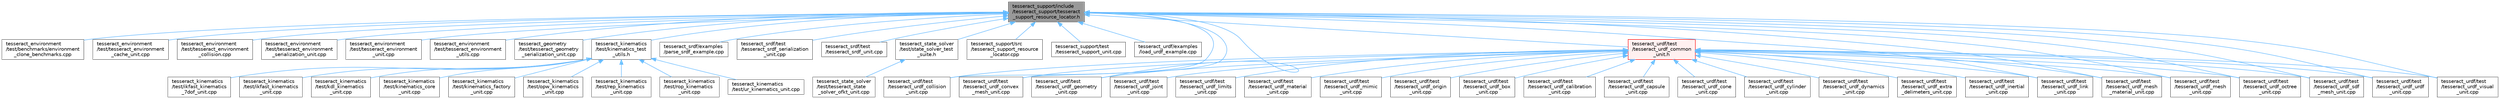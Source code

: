 digraph "tesseract_support/include/tesseract_support/tesseract_support_resource_locator.h"
{
 // LATEX_PDF_SIZE
  bgcolor="transparent";
  edge [fontname=Helvetica,fontsize=10,labelfontname=Helvetica,labelfontsize=10];
  node [fontname=Helvetica,fontsize=10,shape=box,height=0.2,width=0.4];
  Node1 [label="tesseract_support/include\l/tesseract_support/tesseract\l_support_resource_locator.h",height=0.2,width=0.4,color="gray40", fillcolor="grey60", style="filled", fontcolor="black",tooltip="Locate and retrieve resource data in tesseract_support."];
  Node1 -> Node2 [dir="back",color="steelblue1",style="solid"];
  Node2 [label="tesseract_environment\l/test/benchmarks/environment\l_clone_benchmarks.cpp",height=0.2,width=0.4,color="grey40", fillcolor="white", style="filled",URL="$de/d87/environment__clone__benchmarks_8cpp.html",tooltip=" "];
  Node1 -> Node3 [dir="back",color="steelblue1",style="solid"];
  Node3 [label="tesseract_environment\l/test/tesseract_environment\l_cache_unit.cpp",height=0.2,width=0.4,color="grey40", fillcolor="white", style="filled",URL="$d4/d61/tesseract__environment__cache__unit_8cpp.html",tooltip=" "];
  Node1 -> Node4 [dir="back",color="steelblue1",style="solid"];
  Node4 [label="tesseract_environment\l/test/tesseract_environment\l_collision.cpp",height=0.2,width=0.4,color="grey40", fillcolor="white", style="filled",URL="$d8/da4/tesseract__environment__collision_8cpp.html",tooltip=" "];
  Node1 -> Node5 [dir="back",color="steelblue1",style="solid"];
  Node5 [label="tesseract_environment\l/test/tesseract_environment\l_serialization_unit.cpp",height=0.2,width=0.4,color="grey40", fillcolor="white", style="filled",URL="$d9/de5/tesseract__environment__serialization__unit_8cpp.html",tooltip=" "];
  Node1 -> Node6 [dir="back",color="steelblue1",style="solid"];
  Node6 [label="tesseract_environment\l/test/tesseract_environment\l_unit.cpp",height=0.2,width=0.4,color="grey40", fillcolor="white", style="filled",URL="$d0/d5b/tesseract__environment__unit_8cpp.html",tooltip=" "];
  Node1 -> Node7 [dir="back",color="steelblue1",style="solid"];
  Node7 [label="tesseract_environment\l/test/tesseract_environment\l_utils.cpp",height=0.2,width=0.4,color="grey40", fillcolor="white", style="filled",URL="$df/d00/tesseract__environment__utils_8cpp.html",tooltip=" "];
  Node1 -> Node8 [dir="back",color="steelblue1",style="solid"];
  Node8 [label="tesseract_geometry\l/test/tesseract_geometry\l_serialization_unit.cpp",height=0.2,width=0.4,color="grey40", fillcolor="white", style="filled",URL="$d2/d49/tesseract__geometry__serialization__unit_8cpp.html",tooltip="Tests serialization of geometry."];
  Node1 -> Node9 [dir="back",color="steelblue1",style="solid"];
  Node9 [label="tesseract_kinematics\l/test/kinematics_test\l_utils.h",height=0.2,width=0.4,color="grey40", fillcolor="white", style="filled",URL="$d7/dcb/kinematics__test__utils_8h.html",tooltip=" "];
  Node9 -> Node10 [dir="back",color="steelblue1",style="solid"];
  Node10 [label="tesseract_kinematics\l/test/ikfast_kinematics\l_7dof_unit.cpp",height=0.2,width=0.4,color="grey40", fillcolor="white", style="filled",URL="$d8/db1/ikfast__kinematics__7dof__unit_8cpp.html",tooltip=" "];
  Node9 -> Node11 [dir="back",color="steelblue1",style="solid"];
  Node11 [label="tesseract_kinematics\l/test/ikfast_kinematics\l_unit.cpp",height=0.2,width=0.4,color="grey40", fillcolor="white", style="filled",URL="$d6/dd6/ikfast__kinematics__unit_8cpp.html",tooltip=" "];
  Node9 -> Node12 [dir="back",color="steelblue1",style="solid"];
  Node12 [label="tesseract_kinematics\l/test/kdl_kinematics\l_unit.cpp",height=0.2,width=0.4,color="grey40", fillcolor="white", style="filled",URL="$da/d94/kdl__kinematics__unit_8cpp.html",tooltip=" "];
  Node9 -> Node13 [dir="back",color="steelblue1",style="solid"];
  Node13 [label="tesseract_kinematics\l/test/kinematics_core\l_unit.cpp",height=0.2,width=0.4,color="grey40", fillcolor="white", style="filled",URL="$d4/d0f/kinematics__core__unit_8cpp.html",tooltip=" "];
  Node9 -> Node14 [dir="back",color="steelblue1",style="solid"];
  Node14 [label="tesseract_kinematics\l/test/kinematics_factory\l_unit.cpp",height=0.2,width=0.4,color="grey40", fillcolor="white", style="filled",URL="$d7/d1d/kinematics__factory__unit_8cpp.html",tooltip="Tesseract kinematics factory test."];
  Node9 -> Node15 [dir="back",color="steelblue1",style="solid"];
  Node15 [label="tesseract_kinematics\l/test/opw_kinematics\l_unit.cpp",height=0.2,width=0.4,color="grey40", fillcolor="white", style="filled",URL="$d6/d2e/opw__kinematics__unit_8cpp.html",tooltip="Tesseract opw kinematics test."];
  Node9 -> Node16 [dir="back",color="steelblue1",style="solid"];
  Node16 [label="tesseract_kinematics\l/test/rep_kinematics\l_unit.cpp",height=0.2,width=0.4,color="grey40", fillcolor="white", style="filled",URL="$d9/dee/rep__kinematics__unit_8cpp.html",tooltip=" "];
  Node9 -> Node17 [dir="back",color="steelblue1",style="solid"];
  Node17 [label="tesseract_kinematics\l/test/rop_kinematics\l_unit.cpp",height=0.2,width=0.4,color="grey40", fillcolor="white", style="filled",URL="$d0/dac/rop__kinematics__unit_8cpp.html",tooltip=" "];
  Node9 -> Node18 [dir="back",color="steelblue1",style="solid"];
  Node18 [label="tesseract_kinematics\l/test/ur_kinematics_unit.cpp",height=0.2,width=0.4,color="grey40", fillcolor="white", style="filled",URL="$d3/d31/ur__kinematics__unit_8cpp.html",tooltip=" "];
  Node1 -> Node19 [dir="back",color="steelblue1",style="solid"];
  Node19 [label="tesseract_srdf/examples\l/parse_srdf_example.cpp",height=0.2,width=0.4,color="grey40", fillcolor="white", style="filled",URL="$d3/d2e/parse__srdf__example_8cpp.html",tooltip=" "];
  Node1 -> Node20 [dir="back",color="steelblue1",style="solid"];
  Node20 [label="tesseract_srdf/test\l/tesseract_srdf_serialization\l_unit.cpp",height=0.2,width=0.4,color="grey40", fillcolor="white", style="filled",URL="$d9/d45/tesseract__srdf__serialization__unit_8cpp.html",tooltip="Tests serialization."];
  Node1 -> Node21 [dir="back",color="steelblue1",style="solid"];
  Node21 [label="tesseract_srdf/test\l/tesseract_srdf_unit.cpp",height=0.2,width=0.4,color="grey40", fillcolor="white", style="filled",URL="$d3/d6b/tesseract__srdf__unit_8cpp.html",tooltip=" "];
  Node1 -> Node22 [dir="back",color="steelblue1",style="solid"];
  Node22 [label="tesseract_state_solver\l/test/state_solver_test\l_suite.h",height=0.2,width=0.4,color="grey40", fillcolor="white", style="filled",URL="$d4/db8/state__solver__test__suite_8h.html",tooltip=" "];
  Node22 -> Node23 [dir="back",color="steelblue1",style="solid"];
  Node23 [label="tesseract_state_solver\l/test/tesseract_state\l_solver_ofkt_unit.cpp",height=0.2,width=0.4,color="grey40", fillcolor="white", style="filled",URL="$da/d23/tesseract__state__solver__ofkt__unit_8cpp.html",tooltip=" "];
  Node1 -> Node24 [dir="back",color="steelblue1",style="solid"];
  Node24 [label="tesseract_support/src\l/tesseract_support_resource\l_locator.cpp",height=0.2,width=0.4,color="grey40", fillcolor="white", style="filled",URL="$d2/d79/tesseract__support__resource__locator_8cpp.html",tooltip=" "];
  Node1 -> Node25 [dir="back",color="steelblue1",style="solid"];
  Node25 [label="tesseract_support/test\l/tesseract_support_unit.cpp",height=0.2,width=0.4,color="grey40", fillcolor="white", style="filled",URL="$df/de6/tesseract__support__unit_8cpp.html",tooltip=" "];
  Node1 -> Node26 [dir="back",color="steelblue1",style="solid"];
  Node26 [label="tesseract_urdf/examples\l/load_urdf_example.cpp",height=0.2,width=0.4,color="grey40", fillcolor="white", style="filled",URL="$d2/dbe/load__urdf__example_8cpp.html",tooltip=" "];
  Node1 -> Node27 [dir="back",color="steelblue1",style="solid"];
  Node27 [label="tesseract_urdf/test\l/tesseract_urdf_collision\l_unit.cpp",height=0.2,width=0.4,color="grey40", fillcolor="white", style="filled",URL="$d3/d63/tesseract__urdf__collision__unit_8cpp.html",tooltip=" "];
  Node1 -> Node28 [dir="back",color="steelblue1",style="solid"];
  Node28 [label="tesseract_urdf/test\l/tesseract_urdf_common\l_unit.h",height=0.2,width=0.4,color="red", fillcolor="#FFF0F0", style="filled",URL="$df/d71/tesseract__urdf__common__unit_8h.html",tooltip=" "];
  Node28 -> Node29 [dir="back",color="steelblue1",style="solid"];
  Node29 [label="tesseract_urdf/test\l/tesseract_urdf_box\l_unit.cpp",height=0.2,width=0.4,color="grey40", fillcolor="white", style="filled",URL="$d2/db2/tesseract__urdf__box__unit_8cpp.html",tooltip=" "];
  Node28 -> Node30 [dir="back",color="steelblue1",style="solid"];
  Node30 [label="tesseract_urdf/test\l/tesseract_urdf_calibration\l_unit.cpp",height=0.2,width=0.4,color="grey40", fillcolor="white", style="filled",URL="$db/dd5/tesseract__urdf__calibration__unit_8cpp.html",tooltip=" "];
  Node28 -> Node31 [dir="back",color="steelblue1",style="solid"];
  Node31 [label="tesseract_urdf/test\l/tesseract_urdf_capsule\l_unit.cpp",height=0.2,width=0.4,color="grey40", fillcolor="white", style="filled",URL="$db/db4/tesseract__urdf__capsule__unit_8cpp.html",tooltip=" "];
  Node28 -> Node27 [dir="back",color="steelblue1",style="solid"];
  Node28 -> Node32 [dir="back",color="steelblue1",style="solid"];
  Node32 [label="tesseract_urdf/test\l/tesseract_urdf_cone\l_unit.cpp",height=0.2,width=0.4,color="grey40", fillcolor="white", style="filled",URL="$d2/db5/tesseract__urdf__cone__unit_8cpp.html",tooltip=" "];
  Node28 -> Node33 [dir="back",color="steelblue1",style="solid"];
  Node33 [label="tesseract_urdf/test\l/tesseract_urdf_convex\l_mesh_unit.cpp",height=0.2,width=0.4,color="grey40", fillcolor="white", style="filled",URL="$dd/d90/tesseract__urdf__convex__mesh__unit_8cpp.html",tooltip=" "];
  Node28 -> Node34 [dir="back",color="steelblue1",style="solid"];
  Node34 [label="tesseract_urdf/test\l/tesseract_urdf_cylinder\l_unit.cpp",height=0.2,width=0.4,color="grey40", fillcolor="white", style="filled",URL="$db/d7e/tesseract__urdf__cylinder__unit_8cpp.html",tooltip=" "];
  Node28 -> Node35 [dir="back",color="steelblue1",style="solid"];
  Node35 [label="tesseract_urdf/test\l/tesseract_urdf_dynamics\l_unit.cpp",height=0.2,width=0.4,color="grey40", fillcolor="white", style="filled",URL="$d9/dd0/tesseract__urdf__dynamics__unit_8cpp.html",tooltip=" "];
  Node28 -> Node36 [dir="back",color="steelblue1",style="solid"];
  Node36 [label="tesseract_urdf/test\l/tesseract_urdf_extra\l_delimeters_unit.cpp",height=0.2,width=0.4,color="grey40", fillcolor="white", style="filled",URL="$d1/d66/tesseract__urdf__extra__delimeters__unit_8cpp.html",tooltip=" "];
  Node28 -> Node37 [dir="back",color="steelblue1",style="solid"];
  Node37 [label="tesseract_urdf/test\l/tesseract_urdf_geometry\l_unit.cpp",height=0.2,width=0.4,color="grey40", fillcolor="white", style="filled",URL="$db/d82/tesseract__urdf__geometry__unit_8cpp.html",tooltip=" "];
  Node28 -> Node38 [dir="back",color="steelblue1",style="solid"];
  Node38 [label="tesseract_urdf/test\l/tesseract_urdf_inertial\l_unit.cpp",height=0.2,width=0.4,color="grey40", fillcolor="white", style="filled",URL="$d1/d0f/tesseract__urdf__inertial__unit_8cpp.html",tooltip=" "];
  Node28 -> Node39 [dir="back",color="steelblue1",style="solid"];
  Node39 [label="tesseract_urdf/test\l/tesseract_urdf_joint\l_unit.cpp",height=0.2,width=0.4,color="grey40", fillcolor="white", style="filled",URL="$d1/d93/tesseract__urdf__joint__unit_8cpp.html",tooltip=" "];
  Node28 -> Node40 [dir="back",color="steelblue1",style="solid"];
  Node40 [label="tesseract_urdf/test\l/tesseract_urdf_limits\l_unit.cpp",height=0.2,width=0.4,color="grey40", fillcolor="white", style="filled",URL="$d8/d1e/tesseract__urdf__limits__unit_8cpp.html",tooltip=" "];
  Node28 -> Node41 [dir="back",color="steelblue1",style="solid"];
  Node41 [label="tesseract_urdf/test\l/tesseract_urdf_link\l_unit.cpp",height=0.2,width=0.4,color="grey40", fillcolor="white", style="filled",URL="$d0/d6c/tesseract__urdf__link__unit_8cpp.html",tooltip=" "];
  Node28 -> Node42 [dir="back",color="steelblue1",style="solid"];
  Node42 [label="tesseract_urdf/test\l/tesseract_urdf_material\l_unit.cpp",height=0.2,width=0.4,color="grey40", fillcolor="white", style="filled",URL="$dd/da5/tesseract__urdf__material__unit_8cpp.html",tooltip=" "];
  Node28 -> Node43 [dir="back",color="steelblue1",style="solid"];
  Node43 [label="tesseract_urdf/test\l/tesseract_urdf_mesh\l_material_unit.cpp",height=0.2,width=0.4,color="grey40", fillcolor="white", style="filled",URL="$da/d99/tesseract__urdf__mesh__material__unit_8cpp.html",tooltip=" "];
  Node28 -> Node44 [dir="back",color="steelblue1",style="solid"];
  Node44 [label="tesseract_urdf/test\l/tesseract_urdf_mesh\l_unit.cpp",height=0.2,width=0.4,color="grey40", fillcolor="white", style="filled",URL="$de/d57/tesseract__urdf__mesh__unit_8cpp.html",tooltip=" "];
  Node28 -> Node45 [dir="back",color="steelblue1",style="solid"];
  Node45 [label="tesseract_urdf/test\l/tesseract_urdf_mimic\l_unit.cpp",height=0.2,width=0.4,color="grey40", fillcolor="white", style="filled",URL="$d8/df0/tesseract__urdf__mimic__unit_8cpp.html",tooltip=" "];
  Node28 -> Node46 [dir="back",color="steelblue1",style="solid"];
  Node46 [label="tesseract_urdf/test\l/tesseract_urdf_octree\l_unit.cpp",height=0.2,width=0.4,color="grey40", fillcolor="white", style="filled",URL="$d5/d64/tesseract__urdf__octree__unit_8cpp.html",tooltip=" "];
  Node28 -> Node47 [dir="back",color="steelblue1",style="solid"];
  Node47 [label="tesseract_urdf/test\l/tesseract_urdf_origin\l_unit.cpp",height=0.2,width=0.4,color="grey40", fillcolor="white", style="filled",URL="$d6/ddf/tesseract__urdf__origin__unit_8cpp.html",tooltip=" "];
  Node28 -> Node49 [dir="back",color="steelblue1",style="solid"];
  Node49 [label="tesseract_urdf/test\l/tesseract_urdf_sdf\l_mesh_unit.cpp",height=0.2,width=0.4,color="grey40", fillcolor="white", style="filled",URL="$d6/d3c/tesseract__urdf__sdf__mesh__unit_8cpp.html",tooltip=" "];
  Node28 -> Node51 [dir="back",color="steelblue1",style="solid"];
  Node51 [label="tesseract_urdf/test\l/tesseract_urdf_urdf\l_unit.cpp",height=0.2,width=0.4,color="grey40", fillcolor="white", style="filled",URL="$d0/d71/tesseract__urdf__urdf__unit_8cpp.html",tooltip=" "];
  Node28 -> Node53 [dir="back",color="steelblue1",style="solid"];
  Node53 [label="tesseract_urdf/test\l/tesseract_urdf_visual\l_unit.cpp",height=0.2,width=0.4,color="grey40", fillcolor="white", style="filled",URL="$d1/d04/tesseract__urdf__visual__unit_8cpp.html",tooltip=" "];
  Node1 -> Node33 [dir="back",color="steelblue1",style="solid"];
  Node1 -> Node37 [dir="back",color="steelblue1",style="solid"];
  Node1 -> Node41 [dir="back",color="steelblue1",style="solid"];
  Node1 -> Node43 [dir="back",color="steelblue1",style="solid"];
  Node1 -> Node44 [dir="back",color="steelblue1",style="solid"];
  Node1 -> Node46 [dir="back",color="steelblue1",style="solid"];
  Node1 -> Node49 [dir="back",color="steelblue1",style="solid"];
  Node1 -> Node51 [dir="back",color="steelblue1",style="solid"];
  Node1 -> Node53 [dir="back",color="steelblue1",style="solid"];
}
